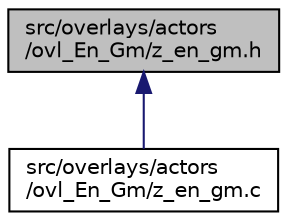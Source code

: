 digraph "src/overlays/actors/ovl_En_Gm/z_en_gm.h"
{
 // LATEX_PDF_SIZE
  edge [fontname="Helvetica",fontsize="10",labelfontname="Helvetica",labelfontsize="10"];
  node [fontname="Helvetica",fontsize="10",shape=record];
  Node1 [label="src/overlays/actors\l/ovl_En_Gm/z_en_gm.h",height=0.2,width=0.4,color="black", fillcolor="grey75", style="filled", fontcolor="black",tooltip=" "];
  Node1 -> Node2 [dir="back",color="midnightblue",fontsize="10",style="solid",fontname="Helvetica"];
  Node2 [label="src/overlays/actors\l/ovl_En_Gm/z_en_gm.c",height=0.2,width=0.4,color="black", fillcolor="white", style="filled",URL="$d8/da0/z__en__gm_8c.html",tooltip=" "];
}
